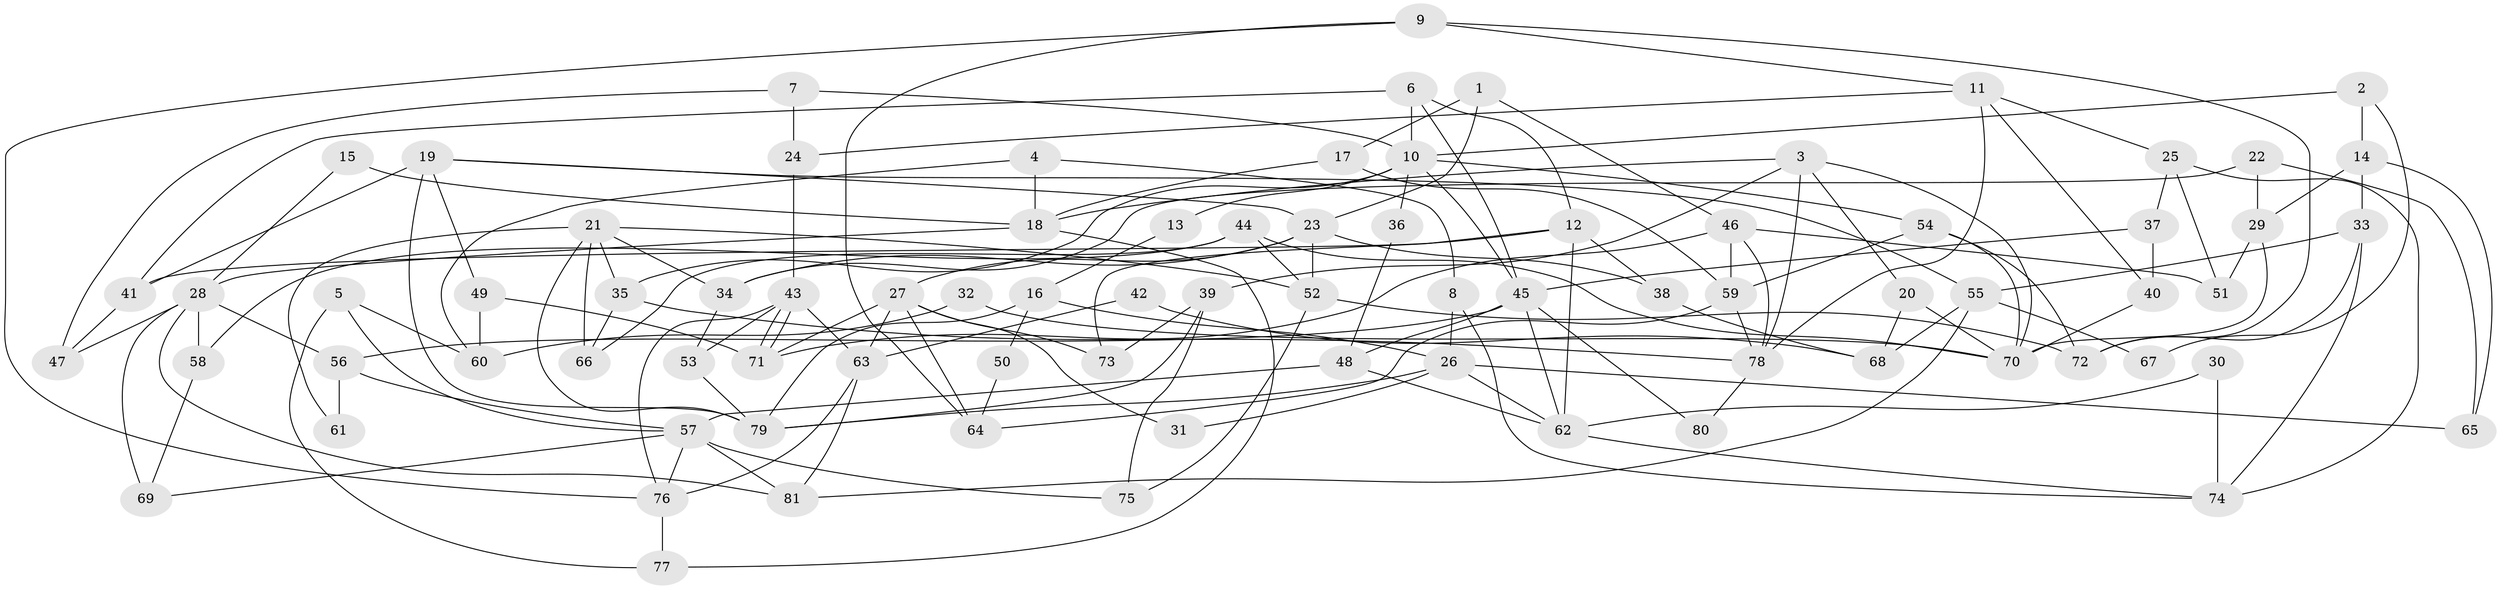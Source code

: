 // coarse degree distribution, {3: 0.16666666666666666, 4: 0.25, 2: 0.2916666666666667, 1: 0.08333333333333333, 16: 0.041666666666666664, 8: 0.08333333333333333, 7: 0.041666666666666664, 9: 0.041666666666666664}
// Generated by graph-tools (version 1.1) at 2025/53/03/04/25 21:53:19]
// undirected, 81 vertices, 162 edges
graph export_dot {
graph [start="1"]
  node [color=gray90,style=filled];
  1;
  2;
  3;
  4;
  5;
  6;
  7;
  8;
  9;
  10;
  11;
  12;
  13;
  14;
  15;
  16;
  17;
  18;
  19;
  20;
  21;
  22;
  23;
  24;
  25;
  26;
  27;
  28;
  29;
  30;
  31;
  32;
  33;
  34;
  35;
  36;
  37;
  38;
  39;
  40;
  41;
  42;
  43;
  44;
  45;
  46;
  47;
  48;
  49;
  50;
  51;
  52;
  53;
  54;
  55;
  56;
  57;
  58;
  59;
  60;
  61;
  62;
  63;
  64;
  65;
  66;
  67;
  68;
  69;
  70;
  71;
  72;
  73;
  74;
  75;
  76;
  77;
  78;
  79;
  80;
  81;
  1 -- 46;
  1 -- 23;
  1 -- 17;
  2 -- 14;
  2 -- 10;
  2 -- 67;
  3 -- 39;
  3 -- 78;
  3 -- 18;
  3 -- 20;
  3 -- 70;
  4 -- 18;
  4 -- 8;
  4 -- 60;
  5 -- 57;
  5 -- 77;
  5 -- 60;
  6 -- 45;
  6 -- 41;
  6 -- 10;
  6 -- 12;
  7 -- 24;
  7 -- 10;
  7 -- 47;
  8 -- 74;
  8 -- 26;
  9 -- 64;
  9 -- 72;
  9 -- 11;
  9 -- 76;
  10 -- 35;
  10 -- 13;
  10 -- 36;
  10 -- 45;
  10 -- 54;
  11 -- 25;
  11 -- 24;
  11 -- 40;
  11 -- 78;
  12 -- 41;
  12 -- 38;
  12 -- 62;
  12 -- 73;
  13 -- 16;
  14 -- 29;
  14 -- 33;
  14 -- 65;
  15 -- 18;
  15 -- 28;
  16 -- 26;
  16 -- 79;
  16 -- 50;
  17 -- 59;
  17 -- 18;
  18 -- 28;
  18 -- 77;
  19 -- 79;
  19 -- 49;
  19 -- 23;
  19 -- 41;
  19 -- 55;
  20 -- 70;
  20 -- 68;
  21 -- 34;
  21 -- 79;
  21 -- 35;
  21 -- 52;
  21 -- 61;
  21 -- 66;
  22 -- 65;
  22 -- 29;
  22 -- 34;
  23 -- 27;
  23 -- 34;
  23 -- 38;
  23 -- 52;
  24 -- 43;
  25 -- 37;
  25 -- 74;
  25 -- 51;
  26 -- 79;
  26 -- 62;
  26 -- 31;
  26 -- 65;
  27 -- 71;
  27 -- 63;
  27 -- 31;
  27 -- 64;
  27 -- 73;
  28 -- 56;
  28 -- 47;
  28 -- 58;
  28 -- 69;
  28 -- 81;
  29 -- 51;
  29 -- 70;
  30 -- 74;
  30 -- 62;
  32 -- 70;
  32 -- 60;
  33 -- 55;
  33 -- 72;
  33 -- 74;
  34 -- 53;
  35 -- 66;
  35 -- 78;
  36 -- 48;
  37 -- 45;
  37 -- 40;
  38 -- 68;
  39 -- 75;
  39 -- 73;
  39 -- 79;
  40 -- 70;
  41 -- 47;
  42 -- 68;
  42 -- 63;
  43 -- 76;
  43 -- 71;
  43 -- 71;
  43 -- 53;
  43 -- 63;
  44 -- 58;
  44 -- 52;
  44 -- 66;
  44 -- 70;
  45 -- 62;
  45 -- 48;
  45 -- 56;
  45 -- 80;
  46 -- 59;
  46 -- 78;
  46 -- 51;
  46 -- 71;
  48 -- 57;
  48 -- 62;
  49 -- 60;
  49 -- 71;
  50 -- 64;
  52 -- 72;
  52 -- 75;
  53 -- 79;
  54 -- 70;
  54 -- 59;
  54 -- 72;
  55 -- 68;
  55 -- 67;
  55 -- 81;
  56 -- 57;
  56 -- 61;
  57 -- 81;
  57 -- 76;
  57 -- 69;
  57 -- 75;
  58 -- 69;
  59 -- 78;
  59 -- 64;
  62 -- 74;
  63 -- 81;
  63 -- 76;
  76 -- 77;
  78 -- 80;
}
